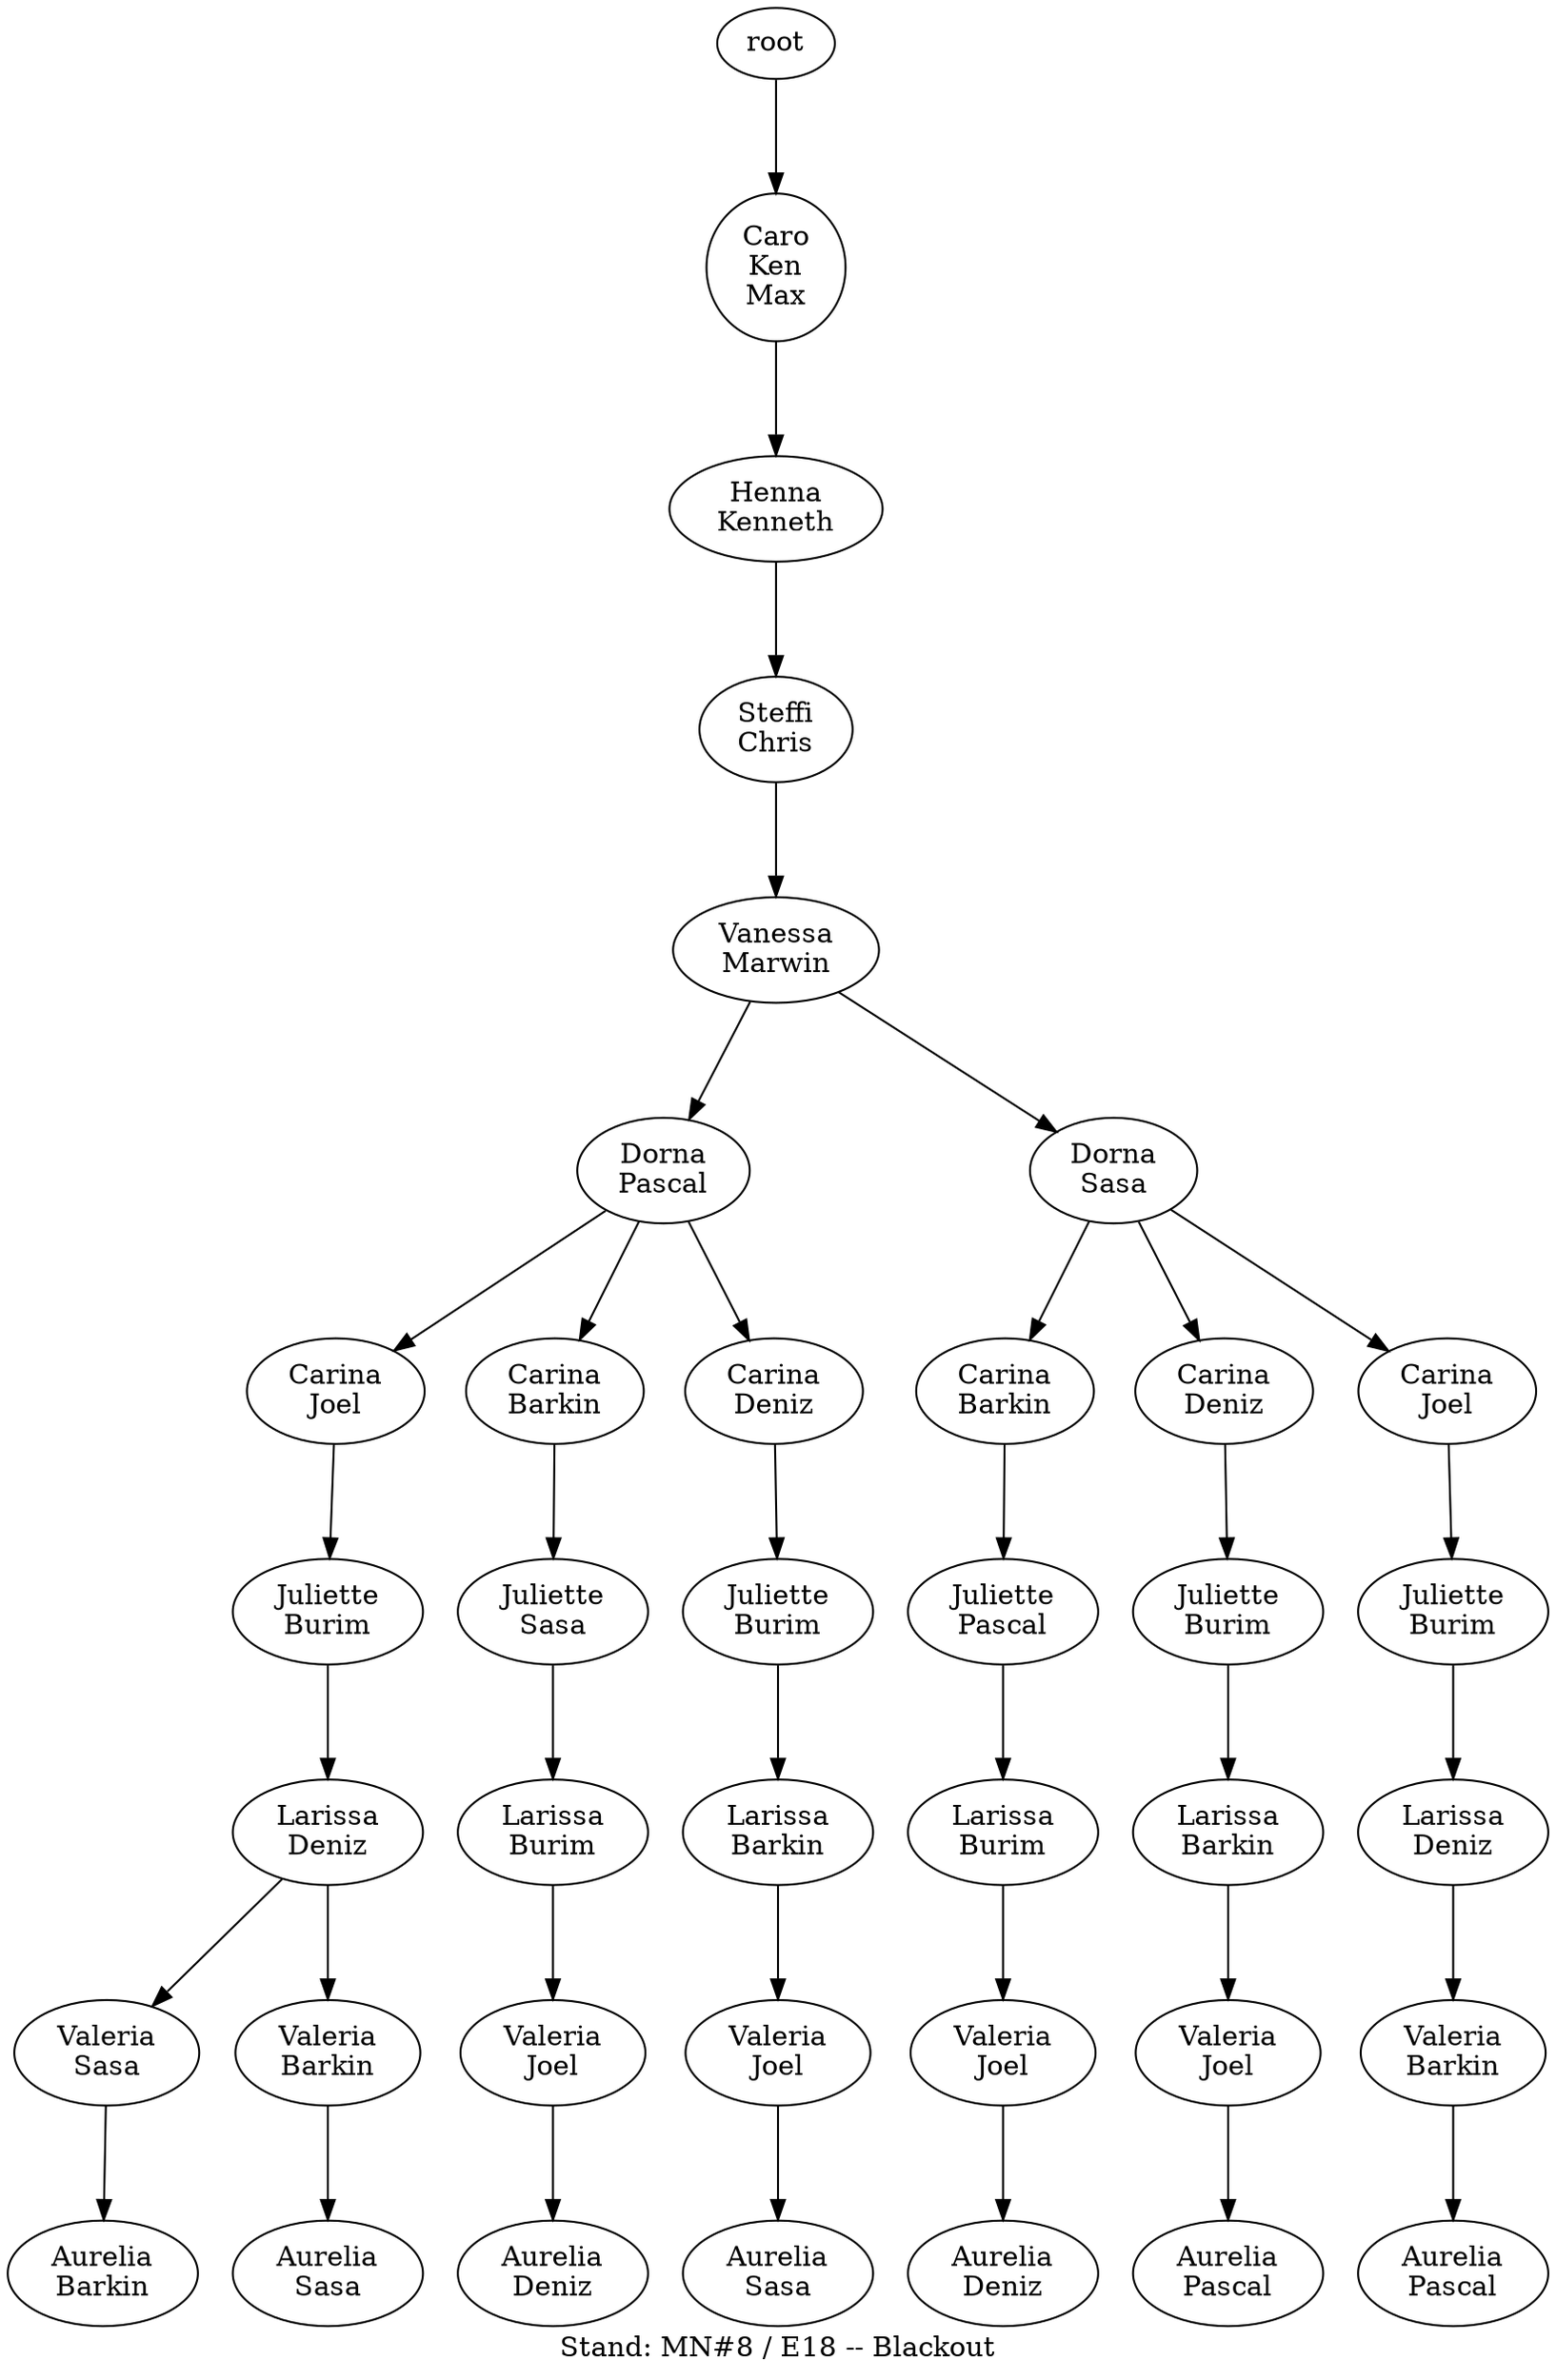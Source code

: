 digraph D { labelloc="b"; label="Stand: MN#8 / E18 -- Blackout"; ranksep=0.8;
"root/5,7"[label="Caro\nKen\nMax"]
"root" -> "root/5,7";
"root/5,7/6"[label="Henna\nKenneth"]
"root/5,7" -> "root/5,7/6";
"root/5,7/6/2"[label="Steffi\nChris"]
"root/5,7/6" -> "root/5,7/6/2";
"root/5,7/6/2/10"[label="Vanessa\nMarwin"]
"root/5,7/6/2" -> "root/5,7/6/2/10";
"root/5,7/6/2/10/8"[label="Dorna\nPascal"]
"root/5,7/6/2/10" -> "root/5,7/6/2/10/8";
"root/5,7/6/2/10/8/4"[label="Carina\nJoel"]
"root/5,7/6/2/10/8" -> "root/5,7/6/2/10/8/4";
"root/5,7/6/2/10/8/4/1"[label="Juliette\nBurim"]
"root/5,7/6/2/10/8/4" -> "root/5,7/6/2/10/8/4/1";
"root/5,7/6/2/10/8/4/1/3"[label="Larissa\nDeniz"]
"root/5,7/6/2/10/8/4/1" -> "root/5,7/6/2/10/8/4/1/3";
"root/5,7/6/2/10/8/4/1/3/9"[label="Valeria\nSasa"]
"root/5,7/6/2/10/8/4/1/3" -> "root/5,7/6/2/10/8/4/1/3/9";
"root/5,7/6/2/10/8/4/1/3/9/0"[label="Aurelia\nBarkin"]
"root/5,7/6/2/10/8/4/1/3/9" -> "root/5,7/6/2/10/8/4/1/3/9/0";
"root/5,7/6/2/10/9"[label="Dorna\nSasa"]
"root/5,7/6/2/10" -> "root/5,7/6/2/10/9";
"root/5,7/6/2/10/9/0"[label="Carina\nBarkin"]
"root/5,7/6/2/10/9" -> "root/5,7/6/2/10/9/0";
"root/5,7/6/2/10/9/0/8"[label="Juliette\nPascal"]
"root/5,7/6/2/10/9/0" -> "root/5,7/6/2/10/9/0/8";
"root/5,7/6/2/10/9/0/8/1"[label="Larissa\nBurim"]
"root/5,7/6/2/10/9/0/8" -> "root/5,7/6/2/10/9/0/8/1";
"root/5,7/6/2/10/9/0/8/1/4"[label="Valeria\nJoel"]
"root/5,7/6/2/10/9/0/8/1" -> "root/5,7/6/2/10/9/0/8/1/4";
"root/5,7/6/2/10/9/0/8/1/4/3"[label="Aurelia\nDeniz"]
"root/5,7/6/2/10/9/0/8/1/4" -> "root/5,7/6/2/10/9/0/8/1/4/3";
"root/5,7/6/2/10/8/0"[label="Carina\nBarkin"]
"root/5,7/6/2/10/8" -> "root/5,7/6/2/10/8/0";
"root/5,7/6/2/10/8/0/9"[label="Juliette\nSasa"]
"root/5,7/6/2/10/8/0" -> "root/5,7/6/2/10/8/0/9";
"root/5,7/6/2/10/8/0/9/1"[label="Larissa\nBurim"]
"root/5,7/6/2/10/8/0/9" -> "root/5,7/6/2/10/8/0/9/1";
"root/5,7/6/2/10/8/0/9/1/4"[label="Valeria\nJoel"]
"root/5,7/6/2/10/8/0/9/1" -> "root/5,7/6/2/10/8/0/9/1/4";
"root/5,7/6/2/10/8/0/9/1/4/3"[label="Aurelia\nDeniz"]
"root/5,7/6/2/10/8/0/9/1/4" -> "root/5,7/6/2/10/8/0/9/1/4/3";
"root/5,7/6/2/10/9/3"[label="Carina\nDeniz"]
"root/5,7/6/2/10/9" -> "root/5,7/6/2/10/9/3";
"root/5,7/6/2/10/9/3/1"[label="Juliette\nBurim"]
"root/5,7/6/2/10/9/3" -> "root/5,7/6/2/10/9/3/1";
"root/5,7/6/2/10/9/3/1/0"[label="Larissa\nBarkin"]
"root/5,7/6/2/10/9/3/1" -> "root/5,7/6/2/10/9/3/1/0";
"root/5,7/6/2/10/9/3/1/0/4"[label="Valeria\nJoel"]
"root/5,7/6/2/10/9/3/1/0" -> "root/5,7/6/2/10/9/3/1/0/4";
"root/5,7/6/2/10/9/3/1/0/4/8"[label="Aurelia\nPascal"]
"root/5,7/6/2/10/9/3/1/0/4" -> "root/5,7/6/2/10/9/3/1/0/4/8";
"root/5,7/6/2/10/8/3"[label="Carina\nDeniz"]
"root/5,7/6/2/10/8" -> "root/5,7/6/2/10/8/3";
"root/5,7/6/2/10/8/3/1"[label="Juliette\nBurim"]
"root/5,7/6/2/10/8/3" -> "root/5,7/6/2/10/8/3/1";
"root/5,7/6/2/10/8/3/1/0"[label="Larissa\nBarkin"]
"root/5,7/6/2/10/8/3/1" -> "root/5,7/6/2/10/8/3/1/0";
"root/5,7/6/2/10/8/3/1/0/4"[label="Valeria\nJoel"]
"root/5,7/6/2/10/8/3/1/0" -> "root/5,7/6/2/10/8/3/1/0/4";
"root/5,7/6/2/10/8/3/1/0/4/9"[label="Aurelia\nSasa"]
"root/5,7/6/2/10/8/3/1/0/4" -> "root/5,7/6/2/10/8/3/1/0/4/9";
"root/5,7/6/2/10/9/4"[label="Carina\nJoel"]
"root/5,7/6/2/10/9" -> "root/5,7/6/2/10/9/4";
"root/5,7/6/2/10/9/4/1"[label="Juliette\nBurim"]
"root/5,7/6/2/10/9/4" -> "root/5,7/6/2/10/9/4/1";
"root/5,7/6/2/10/9/4/1/3"[label="Larissa\nDeniz"]
"root/5,7/6/2/10/9/4/1" -> "root/5,7/6/2/10/9/4/1/3";
"root/5,7/6/2/10/9/4/1/3/0"[label="Valeria\nBarkin"]
"root/5,7/6/2/10/9/4/1/3" -> "root/5,7/6/2/10/9/4/1/3/0";
"root/5,7/6/2/10/9/4/1/3/0/8"[label="Aurelia\nPascal"]
"root/5,7/6/2/10/9/4/1/3/0" -> "root/5,7/6/2/10/9/4/1/3/0/8";
"root/5,7/6/2/10/8/4/1/3/0"[label="Valeria\nBarkin"]
"root/5,7/6/2/10/8/4/1/3" -> "root/5,7/6/2/10/8/4/1/3/0";
"root/5,7/6/2/10/8/4/1/3/0/9"[label="Aurelia\nSasa"]
"root/5,7/6/2/10/8/4/1/3/0" -> "root/5,7/6/2/10/8/4/1/3/0/9";
}
